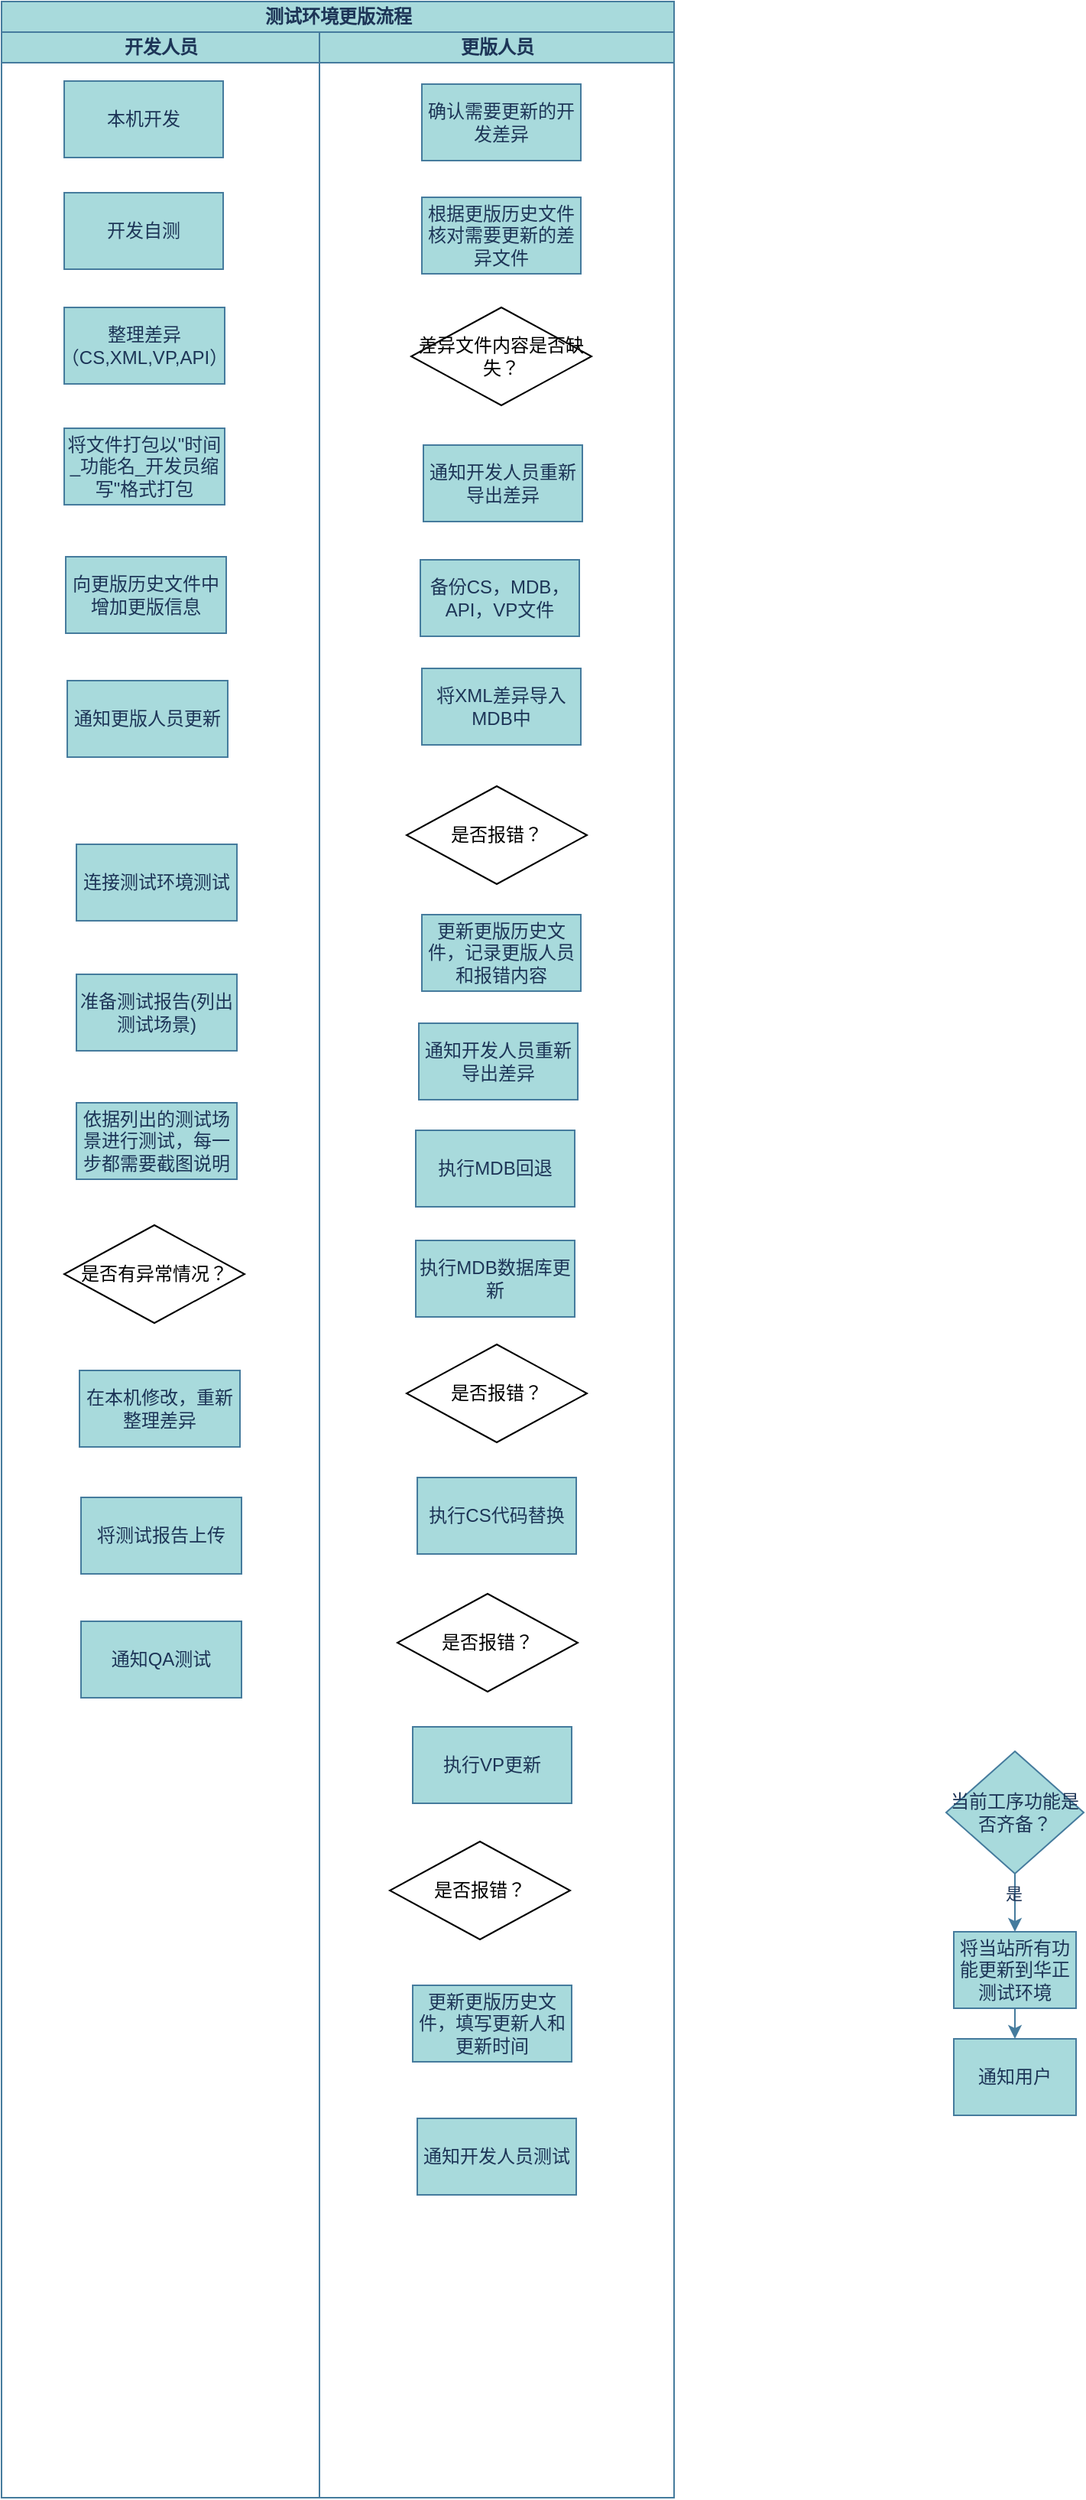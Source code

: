 <mxfile version="27.1.4">
  <diagram id="prtHgNgQTEPvFCAcTncT" name="Page-1">
    <mxGraphModel dx="602" dy="1516" grid="0" gridSize="10" guides="0" tooltips="1" connect="0" arrows="1" fold="1" page="1" pageScale="1" pageWidth="827" pageHeight="1169" background="#ffffff" math="0" shadow="0" adaptiveColors="simple">
      <root>
        <mxCell id="0" />
        <mxCell id="1" parent="0" />
        <mxCell id="2Te6Pes0WRBmmToiG1yR-1" value="测试环境更版流程" style="swimlane;childLayout=stackLayout;resizeParent=1;resizeParentMax=0;startSize=20;html=1;labelBackgroundColor=none;fillColor=#A8DADC;strokeColor=#457B9D;fontColor=#1D3557;" parent="1" vertex="1">
          <mxGeometry x="62" y="-507" width="440" height="1632" as="geometry" />
        </mxCell>
        <mxCell id="2Te6Pes0WRBmmToiG1yR-2" value="开发人员" style="swimlane;startSize=20;html=1;labelBackgroundColor=none;fillColor=#A8DADC;strokeColor=#457B9D;fontColor=#1D3557;" parent="2Te6Pes0WRBmmToiG1yR-1" vertex="1">
          <mxGeometry y="20" width="208" height="1612" as="geometry" />
        </mxCell>
        <mxCell id="2Te6Pes0WRBmmToiG1yR-6" value="本机开发" style="rounded=0;whiteSpace=wrap;html=1;labelBackgroundColor=none;fillColor=#A8DADC;strokeColor=#457B9D;fontColor=#1D3557;" parent="2Te6Pes0WRBmmToiG1yR-2" vertex="1">
          <mxGeometry x="41" y="32" width="104" height="50" as="geometry" />
        </mxCell>
        <mxCell id="2Te6Pes0WRBmmToiG1yR-7" value="开发自测" style="rounded=0;whiteSpace=wrap;html=1;labelBackgroundColor=none;fillColor=#A8DADC;strokeColor=#457B9D;fontColor=#1D3557;" parent="2Te6Pes0WRBmmToiG1yR-2" vertex="1">
          <mxGeometry x="41" y="105" width="104" height="50" as="geometry" />
        </mxCell>
        <mxCell id="2Te6Pes0WRBmmToiG1yR-8" value="整理差异（CS,XML,VP,API）" style="rounded=0;whiteSpace=wrap;html=1;labelBackgroundColor=none;fillColor=#A8DADC;strokeColor=#457B9D;fontColor=#1D3557;" parent="2Te6Pes0WRBmmToiG1yR-2" vertex="1">
          <mxGeometry x="41" y="180" width="105" height="50" as="geometry" />
        </mxCell>
        <mxCell id="boTXzp5UASq9UeEjOc_W-1" value="通知更版人员更新" style="rounded=0;whiteSpace=wrap;html=1;labelBackgroundColor=none;fillColor=#A8DADC;strokeColor=#457B9D;fontColor=#1D3557;" vertex="1" parent="2Te6Pes0WRBmmToiG1yR-2">
          <mxGeometry x="43.0" y="424" width="105" height="50" as="geometry" />
        </mxCell>
        <mxCell id="boTXzp5UASq9UeEjOc_W-2" value="向更版历史文件中增加更版信息" style="rounded=0;whiteSpace=wrap;html=1;labelBackgroundColor=none;fillColor=#A8DADC;strokeColor=#457B9D;fontColor=#1D3557;" vertex="1" parent="2Te6Pes0WRBmmToiG1yR-2">
          <mxGeometry x="42.0" y="343" width="105" height="50" as="geometry" />
        </mxCell>
        <mxCell id="boTXzp5UASq9UeEjOc_W-3" value="将文件打包以&quot;时间_功能名_开发员缩写&quot;格式打包" style="rounded=0;whiteSpace=wrap;html=1;labelBackgroundColor=none;fillColor=#A8DADC;strokeColor=#457B9D;fontColor=#1D3557;" vertex="1" parent="2Te6Pes0WRBmmToiG1yR-2">
          <mxGeometry x="41.0" y="259" width="105" height="50" as="geometry" />
        </mxCell>
        <mxCell id="boTXzp5UASq9UeEjOc_W-20" value="连接测试环境测试" style="rounded=0;whiteSpace=wrap;html=1;labelBackgroundColor=none;fillColor=#A8DADC;strokeColor=#457B9D;fontColor=#1D3557;" vertex="1" parent="2Te6Pes0WRBmmToiG1yR-2">
          <mxGeometry x="49" y="531" width="105" height="50" as="geometry" />
        </mxCell>
        <mxCell id="boTXzp5UASq9UeEjOc_W-21" value="准备测试报告(列出测试场景)" style="rounded=0;whiteSpace=wrap;html=1;labelBackgroundColor=none;fillColor=#A8DADC;strokeColor=#457B9D;fontColor=#1D3557;" vertex="1" parent="2Te6Pes0WRBmmToiG1yR-2">
          <mxGeometry x="49" y="616" width="105" height="50" as="geometry" />
        </mxCell>
        <mxCell id="boTXzp5UASq9UeEjOc_W-22" value="依据列出的测试场景进行测试，每一步都需要截图说明" style="rounded=0;whiteSpace=wrap;html=1;labelBackgroundColor=none;fillColor=#A8DADC;strokeColor=#457B9D;fontColor=#1D3557;" vertex="1" parent="2Te6Pes0WRBmmToiG1yR-2">
          <mxGeometry x="49" y="700" width="105" height="50" as="geometry" />
        </mxCell>
        <mxCell id="boTXzp5UASq9UeEjOc_W-24" value="是否有异常情况？" style="rhombus;whiteSpace=wrap;html=1;" vertex="1" parent="2Te6Pes0WRBmmToiG1yR-2">
          <mxGeometry x="41" y="780" width="118" height="64" as="geometry" />
        </mxCell>
        <mxCell id="boTXzp5UASq9UeEjOc_W-25" value="在本机修改，重新整理差异" style="rounded=0;whiteSpace=wrap;html=1;labelBackgroundColor=none;fillColor=#A8DADC;strokeColor=#457B9D;fontColor=#1D3557;" vertex="1" parent="2Te6Pes0WRBmmToiG1yR-2">
          <mxGeometry x="51" y="875" width="105" height="50" as="geometry" />
        </mxCell>
        <mxCell id="boTXzp5UASq9UeEjOc_W-26" value="将测试报告上传" style="rounded=0;whiteSpace=wrap;html=1;labelBackgroundColor=none;fillColor=#A8DADC;strokeColor=#457B9D;fontColor=#1D3557;" vertex="1" parent="2Te6Pes0WRBmmToiG1yR-2">
          <mxGeometry x="52" y="958" width="105" height="50" as="geometry" />
        </mxCell>
        <mxCell id="boTXzp5UASq9UeEjOc_W-27" value="通知QA测试" style="rounded=0;whiteSpace=wrap;html=1;labelBackgroundColor=none;fillColor=#A8DADC;strokeColor=#457B9D;fontColor=#1D3557;" vertex="1" parent="2Te6Pes0WRBmmToiG1yR-2">
          <mxGeometry x="52" y="1039" width="105" height="50" as="geometry" />
        </mxCell>
        <mxCell id="2Te6Pes0WRBmmToiG1yR-3" value="更版人员" style="swimlane;startSize=20;html=1;labelBackgroundColor=none;fillColor=#A8DADC;strokeColor=#457B9D;fontColor=#1D3557;" parent="2Te6Pes0WRBmmToiG1yR-1" vertex="1">
          <mxGeometry x="208" y="20" width="232" height="1612" as="geometry">
            <mxRectangle x="120" y="20" width="40" height="460" as="alternateBounds" />
          </mxGeometry>
        </mxCell>
        <mxCell id="JgxJwxs-dnPAv1spP54E-3" value="确认需要更新的开发差异" style="rounded=0;whiteSpace=wrap;html=1;labelBackgroundColor=none;fillColor=#A8DADC;strokeColor=#457B9D;fontColor=#1D3557;" parent="2Te6Pes0WRBmmToiG1yR-3" vertex="1">
          <mxGeometry x="67" y="34" width="104" height="50" as="geometry" />
        </mxCell>
        <mxCell id="JgxJwxs-dnPAv1spP54E-4" value="根据更版历史文件核对需要更新的差异文件" style="rounded=0;whiteSpace=wrap;html=1;labelBackgroundColor=none;fillColor=#A8DADC;strokeColor=#457B9D;fontColor=#1D3557;" parent="2Te6Pes0WRBmmToiG1yR-3" vertex="1">
          <mxGeometry x="67" y="108" width="104" height="50" as="geometry" />
        </mxCell>
        <mxCell id="JgxJwxs-dnPAv1spP54E-5" value="差异文件内容是否缺失？" style="rhombus;whiteSpace=wrap;html=1;" parent="2Te6Pes0WRBmmToiG1yR-3" vertex="1">
          <mxGeometry x="60" y="180" width="118" height="64" as="geometry" />
        </mxCell>
        <mxCell id="JgxJwxs-dnPAv1spP54E-6" value="通知开发人员重新导出差异" style="rounded=0;whiteSpace=wrap;html=1;labelBackgroundColor=none;fillColor=#A8DADC;strokeColor=#457B9D;fontColor=#1D3557;" parent="2Te6Pes0WRBmmToiG1yR-3" vertex="1">
          <mxGeometry x="68.0" y="270" width="104" height="50" as="geometry" />
        </mxCell>
        <mxCell id="JgxJwxs-dnPAv1spP54E-7" value="备份CS，MDB，API，VP文件" style="rounded=0;whiteSpace=wrap;html=1;labelBackgroundColor=none;fillColor=#A8DADC;strokeColor=#457B9D;fontColor=#1D3557;" parent="2Te6Pes0WRBmmToiG1yR-3" vertex="1">
          <mxGeometry x="66.0" y="345" width="104" height="50" as="geometry" />
        </mxCell>
        <mxCell id="JgxJwxs-dnPAv1spP54E-8" value="将XML差异导入MDB中" style="rounded=0;whiteSpace=wrap;html=1;labelBackgroundColor=none;fillColor=#A8DADC;strokeColor=#457B9D;fontColor=#1D3557;" parent="2Te6Pes0WRBmmToiG1yR-3" vertex="1">
          <mxGeometry x="67.0" y="416" width="104" height="50" as="geometry" />
        </mxCell>
        <mxCell id="boTXzp5UASq9UeEjOc_W-4" value="是否报错？" style="rhombus;whiteSpace=wrap;html=1;" vertex="1" parent="2Te6Pes0WRBmmToiG1yR-3">
          <mxGeometry x="57.0" y="493" width="118" height="64" as="geometry" />
        </mxCell>
        <mxCell id="boTXzp5UASq9UeEjOc_W-6" value="更新更版历史文件，记录更版人员和报错内容" style="rounded=0;whiteSpace=wrap;html=1;labelBackgroundColor=none;fillColor=#A8DADC;strokeColor=#457B9D;fontColor=#1D3557;" vertex="1" parent="2Te6Pes0WRBmmToiG1yR-3">
          <mxGeometry x="67.0" y="577" width="104" height="50" as="geometry" />
        </mxCell>
        <mxCell id="boTXzp5UASq9UeEjOc_W-7" value="通知开发人员重新导出差异" style="rounded=0;whiteSpace=wrap;html=1;labelBackgroundColor=none;fillColor=#A8DADC;strokeColor=#457B9D;fontColor=#1D3557;" vertex="1" parent="2Te6Pes0WRBmmToiG1yR-3">
          <mxGeometry x="65.0" y="648" width="104" height="50" as="geometry" />
        </mxCell>
        <mxCell id="boTXzp5UASq9UeEjOc_W-8" value="执行MDB回退" style="rounded=0;whiteSpace=wrap;html=1;labelBackgroundColor=none;fillColor=#A8DADC;strokeColor=#457B9D;fontColor=#1D3557;" vertex="1" parent="2Te6Pes0WRBmmToiG1yR-3">
          <mxGeometry x="63.0" y="718" width="104" height="50" as="geometry" />
        </mxCell>
        <mxCell id="boTXzp5UASq9UeEjOc_W-9" value="执行MDB数据库更新" style="rounded=0;whiteSpace=wrap;html=1;labelBackgroundColor=none;fillColor=#A8DADC;strokeColor=#457B9D;fontColor=#1D3557;" vertex="1" parent="2Te6Pes0WRBmmToiG1yR-3">
          <mxGeometry x="63.0" y="790" width="104" height="50" as="geometry" />
        </mxCell>
        <mxCell id="boTXzp5UASq9UeEjOc_W-10" value="执行CS代码替换" style="rounded=0;whiteSpace=wrap;html=1;labelBackgroundColor=none;fillColor=#A8DADC;strokeColor=#457B9D;fontColor=#1D3557;" vertex="1" parent="2Te6Pes0WRBmmToiG1yR-3">
          <mxGeometry x="64.0" y="945" width="104" height="50" as="geometry" />
        </mxCell>
        <mxCell id="boTXzp5UASq9UeEjOc_W-12" value="是否报错？" style="rhombus;whiteSpace=wrap;html=1;" vertex="1" parent="2Te6Pes0WRBmmToiG1yR-3">
          <mxGeometry x="57.0" y="858" width="118" height="64" as="geometry" />
        </mxCell>
        <mxCell id="boTXzp5UASq9UeEjOc_W-14" value="是否报错？" style="rhombus;whiteSpace=wrap;html=1;" vertex="1" parent="2Te6Pes0WRBmmToiG1yR-3">
          <mxGeometry x="51.0" y="1021" width="118" height="64" as="geometry" />
        </mxCell>
        <mxCell id="boTXzp5UASq9UeEjOc_W-13" value="执行VP更新" style="rounded=0;whiteSpace=wrap;html=1;labelBackgroundColor=none;fillColor=#A8DADC;strokeColor=#457B9D;fontColor=#1D3557;" vertex="1" parent="2Te6Pes0WRBmmToiG1yR-3">
          <mxGeometry x="61.0" y="1108" width="104" height="50" as="geometry" />
        </mxCell>
        <mxCell id="boTXzp5UASq9UeEjOc_W-15" value="是否报错？" style="rhombus;whiteSpace=wrap;html=1;" vertex="1" parent="2Te6Pes0WRBmmToiG1yR-3">
          <mxGeometry x="46.0" y="1183" width="118" height="64" as="geometry" />
        </mxCell>
        <mxCell id="boTXzp5UASq9UeEjOc_W-16" value="更新更版历史文件，填写更新人和更新时间" style="rounded=0;whiteSpace=wrap;html=1;labelBackgroundColor=none;fillColor=#A8DADC;strokeColor=#457B9D;fontColor=#1D3557;" vertex="1" parent="2Te6Pes0WRBmmToiG1yR-3">
          <mxGeometry x="61.0" y="1277" width="104" height="50" as="geometry" />
        </mxCell>
        <mxCell id="boTXzp5UASq9UeEjOc_W-18" value="通知开发人员测试" style="rounded=0;whiteSpace=wrap;html=1;labelBackgroundColor=none;fillColor=#A8DADC;strokeColor=#457B9D;fontColor=#1D3557;" vertex="1" parent="2Te6Pes0WRBmmToiG1yR-3">
          <mxGeometry x="64.0" y="1364" width="104" height="50" as="geometry" />
        </mxCell>
        <mxCell id="2Te6Pes0WRBmmToiG1yR-51" value="当前工序功能是否齐备？" style="rhombus;whiteSpace=wrap;html=1;labelBackgroundColor=none;fillColor=#A8DADC;strokeColor=#457B9D;fontColor=#1D3557;" parent="1" vertex="1">
          <mxGeometry x="680.0" y="637" width="90" height="80" as="geometry" />
        </mxCell>
        <mxCell id="2Te6Pes0WRBmmToiG1yR-50" value="将当站所有功能更新到华正测试环境" style="rounded=0;whiteSpace=wrap;html=1;labelBackgroundColor=none;fillColor=#A8DADC;strokeColor=#457B9D;fontColor=#1D3557;" parent="1" vertex="1">
          <mxGeometry x="685.0" y="755" width="80" height="50" as="geometry" />
        </mxCell>
        <mxCell id="2Te6Pes0WRBmmToiG1yR-60" value="通知用户" style="rounded=0;whiteSpace=wrap;html=1;labelBackgroundColor=none;fillColor=#A8DADC;strokeColor=#457B9D;fontColor=#1D3557;" parent="1" vertex="1">
          <mxGeometry x="685.0" y="825" width="80" height="50" as="geometry" />
        </mxCell>
        <mxCell id="2Te6Pes0WRBmmToiG1yR-69" style="edgeStyle=orthogonalEdgeStyle;rounded=0;orthogonalLoop=1;jettySize=auto;html=1;exitX=0.5;exitY=1;exitDx=0;exitDy=0;entryX=0.5;entryY=0;entryDx=0;entryDy=0;labelBackgroundColor=none;strokeColor=#457B9D;fontColor=default;" parent="1" source="2Te6Pes0WRBmmToiG1yR-51" target="2Te6Pes0WRBmmToiG1yR-50" edge="1">
          <mxGeometry relative="1" as="geometry" />
        </mxCell>
        <mxCell id="2Te6Pes0WRBmmToiG1yR-73" value="是" style="edgeLabel;html=1;align=center;verticalAlign=middle;resizable=0;points=[];labelBackgroundColor=none;fontColor=#1D3557;" parent="2Te6Pes0WRBmmToiG1yR-69" vertex="1" connectable="0">
          <mxGeometry x="-0.318" y="-1" relative="1" as="geometry">
            <mxPoint as="offset" />
          </mxGeometry>
        </mxCell>
        <mxCell id="2Te6Pes0WRBmmToiG1yR-70" style="edgeStyle=orthogonalEdgeStyle;rounded=0;orthogonalLoop=1;jettySize=auto;html=1;exitX=0.5;exitY=1;exitDx=0;exitDy=0;entryX=0.5;entryY=0;entryDx=0;entryDy=0;labelBackgroundColor=none;strokeColor=#457B9D;fontColor=default;" parent="1" source="2Te6Pes0WRBmmToiG1yR-50" target="2Te6Pes0WRBmmToiG1yR-60" edge="1">
          <mxGeometry relative="1" as="geometry" />
        </mxCell>
      </root>
    </mxGraphModel>
  </diagram>
</mxfile>
